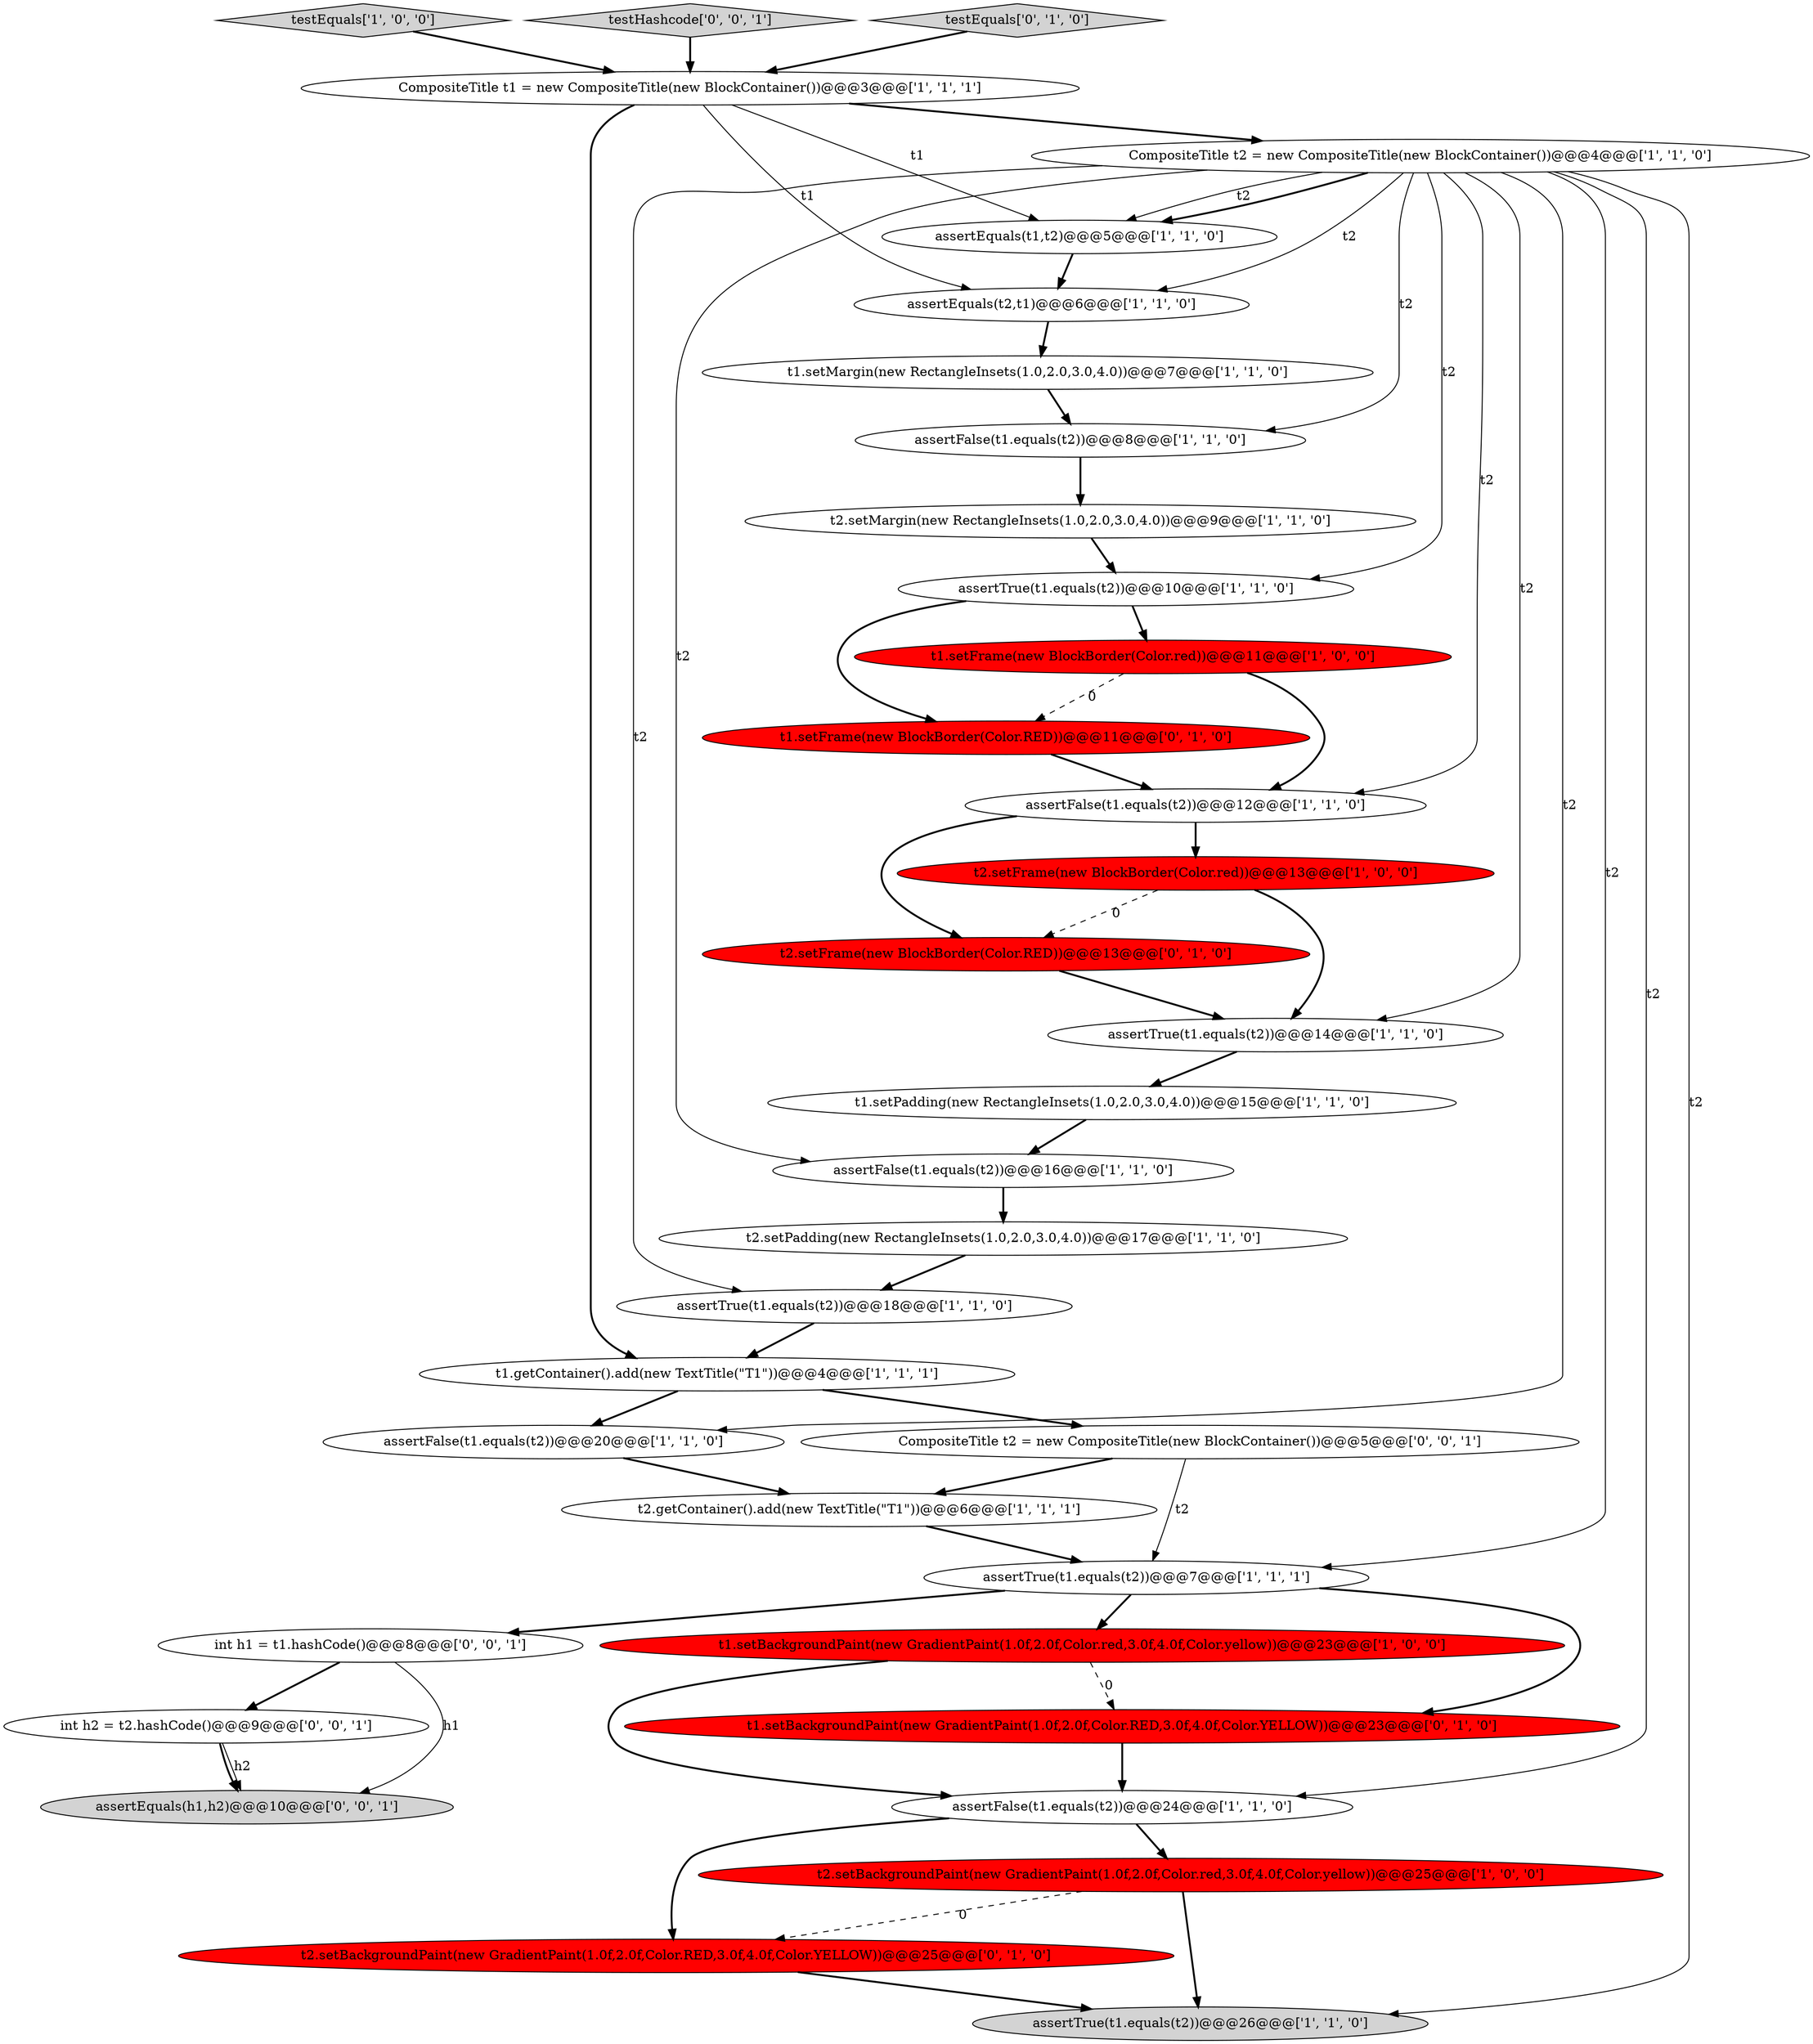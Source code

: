 digraph {
7 [style = filled, label = "t2.getContainer().add(new TextTitle(\"T1\"))@@@6@@@['1', '1', '1']", fillcolor = white, shape = ellipse image = "AAA0AAABBB1BBB"];
27 [style = filled, label = "t1.setFrame(new BlockBorder(Color.RED))@@@11@@@['0', '1', '0']", fillcolor = red, shape = ellipse image = "AAA1AAABBB2BBB"];
0 [style = filled, label = "t2.setMargin(new RectangleInsets(1.0,2.0,3.0,4.0))@@@9@@@['1', '1', '0']", fillcolor = white, shape = ellipse image = "AAA0AAABBB1BBB"];
29 [style = filled, label = "t2.setFrame(new BlockBorder(Color.RED))@@@13@@@['0', '1', '0']", fillcolor = red, shape = ellipse image = "AAA1AAABBB2BBB"];
6 [style = filled, label = "assertFalse(t1.equals(t2))@@@16@@@['1', '1', '0']", fillcolor = white, shape = ellipse image = "AAA0AAABBB1BBB"];
24 [style = filled, label = "t1.setMargin(new RectangleInsets(1.0,2.0,3.0,4.0))@@@7@@@['1', '1', '0']", fillcolor = white, shape = ellipse image = "AAA0AAABBB1BBB"];
26 [style = filled, label = "t1.setBackgroundPaint(new GradientPaint(1.0f,2.0f,Color.RED,3.0f,4.0f,Color.YELLOW))@@@23@@@['0', '1', '0']", fillcolor = red, shape = ellipse image = "AAA1AAABBB2BBB"];
1 [style = filled, label = "t1.setPadding(new RectangleInsets(1.0,2.0,3.0,4.0))@@@15@@@['1', '1', '0']", fillcolor = white, shape = ellipse image = "AAA0AAABBB1BBB"];
34 [style = filled, label = "CompositeTitle t2 = new CompositeTitle(new BlockContainer())@@@5@@@['0', '0', '1']", fillcolor = white, shape = ellipse image = "AAA0AAABBB3BBB"];
23 [style = filled, label = "testEquals['1', '0', '0']", fillcolor = lightgray, shape = diamond image = "AAA0AAABBB1BBB"];
31 [style = filled, label = "testHashcode['0', '0', '1']", fillcolor = lightgray, shape = diamond image = "AAA0AAABBB3BBB"];
28 [style = filled, label = "testEquals['0', '1', '0']", fillcolor = lightgray, shape = diamond image = "AAA0AAABBB2BBB"];
20 [style = filled, label = "assertTrue(t1.equals(t2))@@@14@@@['1', '1', '0']", fillcolor = white, shape = ellipse image = "AAA0AAABBB1BBB"];
3 [style = filled, label = "t2.setPadding(new RectangleInsets(1.0,2.0,3.0,4.0))@@@17@@@['1', '1', '0']", fillcolor = white, shape = ellipse image = "AAA0AAABBB1BBB"];
11 [style = filled, label = "assertEquals(t1,t2)@@@5@@@['1', '1', '0']", fillcolor = white, shape = ellipse image = "AAA0AAABBB1BBB"];
12 [style = filled, label = "assertTrue(t1.equals(t2))@@@18@@@['1', '1', '0']", fillcolor = white, shape = ellipse image = "AAA0AAABBB1BBB"];
9 [style = filled, label = "t1.setBackgroundPaint(new GradientPaint(1.0f,2.0f,Color.red,3.0f,4.0f,Color.yellow))@@@23@@@['1', '0', '0']", fillcolor = red, shape = ellipse image = "AAA1AAABBB1BBB"];
16 [style = filled, label = "assertTrue(t1.equals(t2))@@@26@@@['1', '1', '0']", fillcolor = lightgray, shape = ellipse image = "AAA0AAABBB1BBB"];
5 [style = filled, label = "t1.getContainer().add(new TextTitle(\"T1\"))@@@4@@@['1', '1', '1']", fillcolor = white, shape = ellipse image = "AAA0AAABBB1BBB"];
15 [style = filled, label = "assertTrue(t1.equals(t2))@@@10@@@['1', '1', '0']", fillcolor = white, shape = ellipse image = "AAA0AAABBB1BBB"];
30 [style = filled, label = "int h1 = t1.hashCode()@@@8@@@['0', '0', '1']", fillcolor = white, shape = ellipse image = "AAA0AAABBB3BBB"];
17 [style = filled, label = "CompositeTitle t1 = new CompositeTitle(new BlockContainer())@@@3@@@['1', '1', '1']", fillcolor = white, shape = ellipse image = "AAA0AAABBB1BBB"];
22 [style = filled, label = "t2.setFrame(new BlockBorder(Color.red))@@@13@@@['1', '0', '0']", fillcolor = red, shape = ellipse image = "AAA1AAABBB1BBB"];
33 [style = filled, label = "int h2 = t2.hashCode()@@@9@@@['0', '0', '1']", fillcolor = white, shape = ellipse image = "AAA0AAABBB3BBB"];
32 [style = filled, label = "assertEquals(h1,h2)@@@10@@@['0', '0', '1']", fillcolor = lightgray, shape = ellipse image = "AAA0AAABBB3BBB"];
13 [style = filled, label = "assertEquals(t2,t1)@@@6@@@['1', '1', '0']", fillcolor = white, shape = ellipse image = "AAA0AAABBB1BBB"];
25 [style = filled, label = "t2.setBackgroundPaint(new GradientPaint(1.0f,2.0f,Color.RED,3.0f,4.0f,Color.YELLOW))@@@25@@@['0', '1', '0']", fillcolor = red, shape = ellipse image = "AAA1AAABBB2BBB"];
18 [style = filled, label = "assertFalse(t1.equals(t2))@@@24@@@['1', '1', '0']", fillcolor = white, shape = ellipse image = "AAA0AAABBB1BBB"];
19 [style = filled, label = "assertFalse(t1.equals(t2))@@@8@@@['1', '1', '0']", fillcolor = white, shape = ellipse image = "AAA0AAABBB1BBB"];
14 [style = filled, label = "t2.setBackgroundPaint(new GradientPaint(1.0f,2.0f,Color.red,3.0f,4.0f,Color.yellow))@@@25@@@['1', '0', '0']", fillcolor = red, shape = ellipse image = "AAA1AAABBB1BBB"];
10 [style = filled, label = "assertTrue(t1.equals(t2))@@@7@@@['1', '1', '1']", fillcolor = white, shape = ellipse image = "AAA0AAABBB1BBB"];
2 [style = filled, label = "t1.setFrame(new BlockBorder(Color.red))@@@11@@@['1', '0', '0']", fillcolor = red, shape = ellipse image = "AAA1AAABBB1BBB"];
21 [style = filled, label = "assertFalse(t1.equals(t2))@@@20@@@['1', '1', '0']", fillcolor = white, shape = ellipse image = "AAA0AAABBB1BBB"];
4 [style = filled, label = "assertFalse(t1.equals(t2))@@@12@@@['1', '1', '0']", fillcolor = white, shape = ellipse image = "AAA0AAABBB1BBB"];
8 [style = filled, label = "CompositeTitle t2 = new CompositeTitle(new BlockContainer())@@@4@@@['1', '1', '0']", fillcolor = white, shape = ellipse image = "AAA0AAABBB1BBB"];
17->11 [style = solid, label="t1"];
14->16 [style = bold, label=""];
17->8 [style = bold, label=""];
6->3 [style = bold, label=""];
8->10 [style = solid, label="t2"];
17->5 [style = bold, label=""];
15->2 [style = bold, label=""];
24->19 [style = bold, label=""];
13->24 [style = bold, label=""];
12->5 [style = bold, label=""];
30->33 [style = bold, label=""];
7->10 [style = bold, label=""];
14->25 [style = dashed, label="0"];
22->29 [style = dashed, label="0"];
2->27 [style = dashed, label="0"];
34->7 [style = bold, label=""];
8->19 [style = solid, label="t2"];
8->20 [style = solid, label="t2"];
10->26 [style = bold, label=""];
4->29 [style = bold, label=""];
20->1 [style = bold, label=""];
3->12 [style = bold, label=""];
8->16 [style = solid, label="t2"];
25->16 [style = bold, label=""];
2->4 [style = bold, label=""];
8->12 [style = solid, label="t2"];
0->15 [style = bold, label=""];
19->0 [style = bold, label=""];
5->34 [style = bold, label=""];
5->21 [style = bold, label=""];
27->4 [style = bold, label=""];
29->20 [style = bold, label=""];
1->6 [style = bold, label=""];
9->18 [style = bold, label=""];
22->20 [style = bold, label=""];
8->13 [style = solid, label="t2"];
8->18 [style = solid, label="t2"];
11->13 [style = bold, label=""];
34->10 [style = solid, label="t2"];
8->15 [style = solid, label="t2"];
9->26 [style = dashed, label="0"];
18->25 [style = bold, label=""];
33->32 [style = solid, label="h2"];
28->17 [style = bold, label=""];
21->7 [style = bold, label=""];
23->17 [style = bold, label=""];
33->32 [style = bold, label=""];
10->9 [style = bold, label=""];
17->13 [style = solid, label="t1"];
8->21 [style = solid, label="t2"];
31->17 [style = bold, label=""];
8->11 [style = solid, label="t2"];
30->32 [style = solid, label="h1"];
8->4 [style = solid, label="t2"];
15->27 [style = bold, label=""];
8->11 [style = bold, label=""];
4->22 [style = bold, label=""];
18->14 [style = bold, label=""];
10->30 [style = bold, label=""];
8->6 [style = solid, label="t2"];
26->18 [style = bold, label=""];
}
